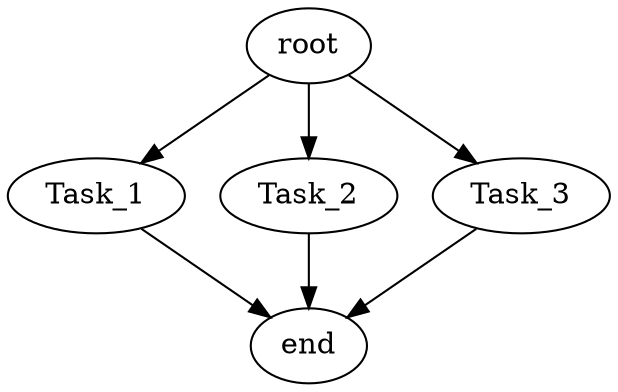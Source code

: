 digraph DataRedistribution {
    root    [size=2]; // Ignored in processing.
    end     [size=2]; // Ignored in processing.

    root -> Task_1  [size=2]; // Edge ignored.
    root -> Task_2  [size=2]; // Edge ignored.
    root -> Task_3  [size=2]; // Edge ignored.

    Task_1  [size=1000000000];
    Task_2  [size=2000000000];
    Task_3  [size=4000000000];

    Task_1 -> end   [size=2]; // Edge ignored.
    Task_2 -> end   [size=2]; // Edge ignored.
    Task_3 -> end   [size=2]; // Edge ignored.
}
